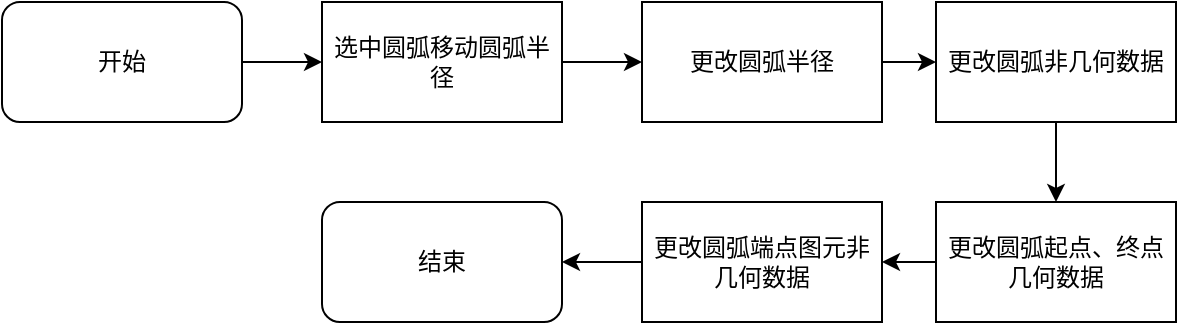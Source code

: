 <mxfile version="22.0.8" type="github">
  <diagram name="第 1 页" id="XRbaMXj0WRN6nQ57Qq_E">
    <mxGraphModel dx="1290" dy="580" grid="1" gridSize="10" guides="1" tooltips="1" connect="1" arrows="1" fold="1" page="1" pageScale="1" pageWidth="827" pageHeight="1169" math="0" shadow="0">
      <root>
        <mxCell id="0" />
        <mxCell id="1" parent="0" />
        <mxCell id="j8RZ7JvYZlwedF4oiyPz-1" style="edgeStyle=orthogonalEdgeStyle;rounded=0;orthogonalLoop=1;jettySize=auto;html=1;entryX=0;entryY=0.5;entryDx=0;entryDy=0;" edge="1" parent="1" source="j8RZ7JvYZlwedF4oiyPz-2" target="j8RZ7JvYZlwedF4oiyPz-4">
          <mxGeometry relative="1" as="geometry" />
        </mxCell>
        <mxCell id="j8RZ7JvYZlwedF4oiyPz-2" value="开始" style="rounded=1;whiteSpace=wrap;html=1;" vertex="1" parent="1">
          <mxGeometry x="360" y="1100" width="120" height="60" as="geometry" />
        </mxCell>
        <mxCell id="j8RZ7JvYZlwedF4oiyPz-3" value="" style="edgeStyle=orthogonalEdgeStyle;rounded=0;orthogonalLoop=1;jettySize=auto;html=1;" edge="1" parent="1" source="j8RZ7JvYZlwedF4oiyPz-4" target="j8RZ7JvYZlwedF4oiyPz-6">
          <mxGeometry relative="1" as="geometry" />
        </mxCell>
        <mxCell id="j8RZ7JvYZlwedF4oiyPz-4" value="选中圆弧移动圆弧半径" style="rounded=0;whiteSpace=wrap;html=1;" vertex="1" parent="1">
          <mxGeometry x="520" y="1100" width="120" height="60" as="geometry" />
        </mxCell>
        <mxCell id="j8RZ7JvYZlwedF4oiyPz-5" value="" style="edgeStyle=orthogonalEdgeStyle;rounded=0;orthogonalLoop=1;jettySize=auto;html=1;" edge="1" parent="1" source="j8RZ7JvYZlwedF4oiyPz-6" target="j8RZ7JvYZlwedF4oiyPz-8">
          <mxGeometry relative="1" as="geometry" />
        </mxCell>
        <mxCell id="j8RZ7JvYZlwedF4oiyPz-6" value="更改圆弧半径" style="whiteSpace=wrap;html=1;rounded=0;" vertex="1" parent="1">
          <mxGeometry x="680" y="1100" width="120" height="60" as="geometry" />
        </mxCell>
        <mxCell id="j8RZ7JvYZlwedF4oiyPz-14" style="edgeStyle=orthogonalEdgeStyle;rounded=0;orthogonalLoop=1;jettySize=auto;html=1;entryX=0.5;entryY=0;entryDx=0;entryDy=0;" edge="1" parent="1" source="j8RZ7JvYZlwedF4oiyPz-8" target="j8RZ7JvYZlwedF4oiyPz-10">
          <mxGeometry relative="1" as="geometry" />
        </mxCell>
        <mxCell id="j8RZ7JvYZlwedF4oiyPz-8" value="更改圆弧非几何数据" style="whiteSpace=wrap;html=1;rounded=0;" vertex="1" parent="1">
          <mxGeometry x="827" y="1100" width="120" height="60" as="geometry" />
        </mxCell>
        <mxCell id="j8RZ7JvYZlwedF4oiyPz-9" style="edgeStyle=orthogonalEdgeStyle;rounded=0;orthogonalLoop=1;jettySize=auto;html=1;entryX=1;entryY=0.5;entryDx=0;entryDy=0;" edge="1" parent="1" source="j8RZ7JvYZlwedF4oiyPz-10" target="j8RZ7JvYZlwedF4oiyPz-12">
          <mxGeometry relative="1" as="geometry">
            <mxPoint x="650" y="1280" as="targetPoint" />
          </mxGeometry>
        </mxCell>
        <mxCell id="j8RZ7JvYZlwedF4oiyPz-10" value="更改圆弧起点、终点几何数据" style="rounded=0;whiteSpace=wrap;html=1;" vertex="1" parent="1">
          <mxGeometry x="827" y="1200" width="120" height="60" as="geometry" />
        </mxCell>
        <mxCell id="j8RZ7JvYZlwedF4oiyPz-11" style="edgeStyle=orthogonalEdgeStyle;rounded=0;orthogonalLoop=1;jettySize=auto;html=1;entryX=1;entryY=0.5;entryDx=0;entryDy=0;" edge="1" parent="1" source="j8RZ7JvYZlwedF4oiyPz-12" target="j8RZ7JvYZlwedF4oiyPz-13">
          <mxGeometry relative="1" as="geometry" />
        </mxCell>
        <mxCell id="j8RZ7JvYZlwedF4oiyPz-12" value="更改圆弧端点图元非几何数据" style="rounded=0;whiteSpace=wrap;html=1;" vertex="1" parent="1">
          <mxGeometry x="680" y="1200" width="120" height="60" as="geometry" />
        </mxCell>
        <mxCell id="j8RZ7JvYZlwedF4oiyPz-13" value="结束" style="rounded=1;whiteSpace=wrap;html=1;" vertex="1" parent="1">
          <mxGeometry x="520" y="1200" width="120" height="60" as="geometry" />
        </mxCell>
      </root>
    </mxGraphModel>
  </diagram>
</mxfile>
